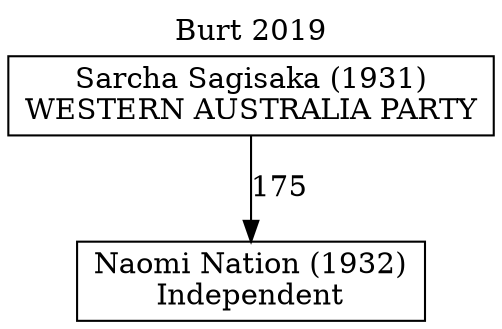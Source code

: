 // House preference flow
digraph "Naomi Nation (1932)_Burt_2019" {
	graph [label="Burt 2019" labelloc=t mclimit=10]
	node [shape=box]
	"Naomi Nation (1932)" [label="Naomi Nation (1932)
Independent"]
	"Sarcha Sagisaka (1931)" [label="Sarcha Sagisaka (1931)
WESTERN AUSTRALIA PARTY"]
	"Sarcha Sagisaka (1931)" -> "Naomi Nation (1932)" [label=175]
}
